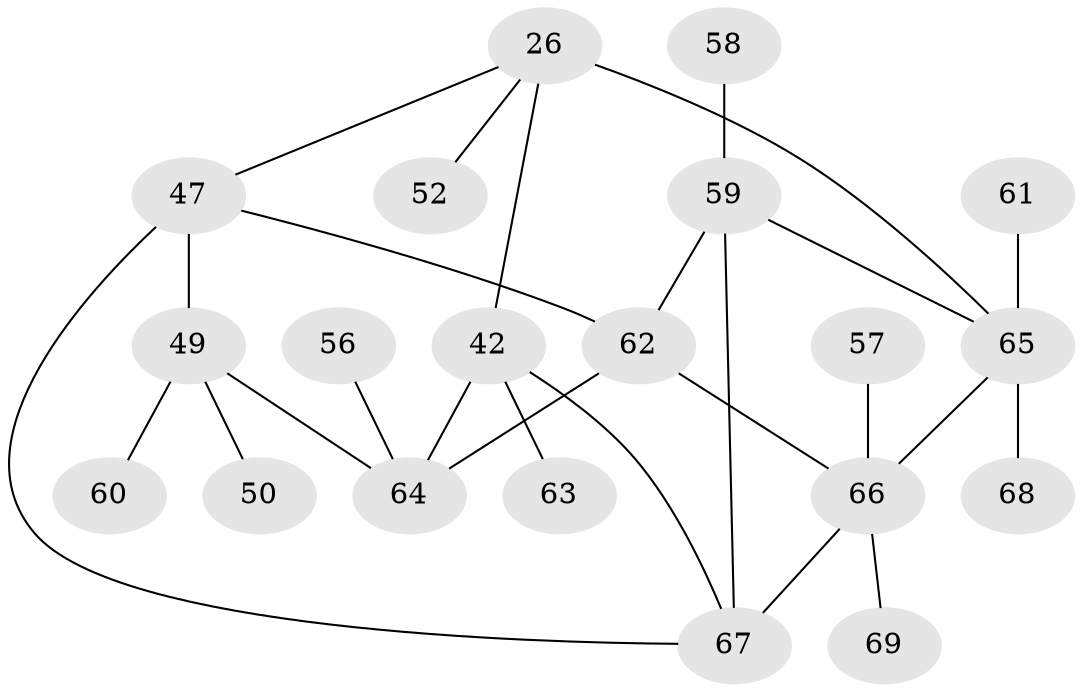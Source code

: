 // original degree distribution, {8: 0.043478260869565216, 5: 0.057971014492753624, 4: 0.043478260869565216, 9: 0.014492753623188406, 10: 0.014492753623188406, 6: 0.028985507246376812, 3: 0.028985507246376812, 1: 0.5652173913043478, 2: 0.2028985507246377}
// Generated by graph-tools (version 1.1) at 2025/58/03/04/25 21:58:13]
// undirected, 20 vertices, 26 edges
graph export_dot {
graph [start="1"]
  node [color=gray90,style=filled];
  26 [super="+19"];
  42 [super="+16"];
  47 [super="+32+44"];
  49 [super="+17+29"];
  50;
  52;
  56;
  57 [super="+22"];
  58 [super="+18"];
  59 [super="+28+8+51+27+43+54"];
  60;
  61;
  62 [super="+25+45"];
  63 [super="+23"];
  64 [super="+53+15+36+38"];
  65 [super="+10+35+46+48"];
  66 [super="+5+39"];
  67 [super="+41+33"];
  68 [super="+55"];
  69;
  26 -- 65 [weight=2];
  26 -- 52;
  26 -- 42;
  26 -- 47;
  42 -- 64 [weight=2];
  42 -- 63;
  42 -- 67;
  47 -- 49 [weight=2];
  47 -- 67;
  47 -- 62;
  49 -- 64;
  49 -- 50;
  49 -- 60;
  56 -- 64;
  57 -- 66;
  58 -- 59;
  59 -- 65;
  59 -- 62 [weight=2];
  59 -- 67;
  61 -- 65;
  62 -- 64;
  62 -- 66;
  65 -- 68;
  65 -- 66;
  66 -- 69;
  66 -- 67 [weight=2];
}
